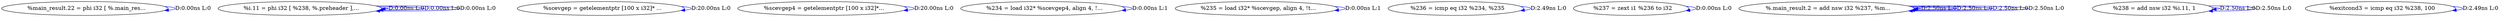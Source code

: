 digraph {
Node0x3f01d70[label="  %main_result.22 = phi i32 [ %.main_res..."];
Node0x3f01d70 -> Node0x3f01d70[label="D:0.00ns L:0",color=blue];
Node0x3f01e50[label="  %i.11 = phi i32 [ %238, %.preheader ],..."];
Node0x3f01e50 -> Node0x3f01e50[label="D:0.00ns L:0",color=blue];
Node0x3f01e50 -> Node0x3f01e50[label="D:0.00ns L:0",color=blue];
Node0x3f01e50 -> Node0x3f01e50[label="D:0.00ns L:0",color=blue];
Node0x3f01f30[label="  %scevgep = getelementptr [100 x i32]* ..."];
Node0x3f01f30 -> Node0x3f01f30[label="D:20.00ns L:0",color=blue];
Node0x3f02050[label="  %scevgep4 = getelementptr [100 x i32]*..."];
Node0x3f02050 -> Node0x3f02050[label="D:20.00ns L:0",color=blue];
Node0x3f02130[label="  %234 = load i32* %scevgep4, align 4, !..."];
Node0x3f02130 -> Node0x3f02130[label="D:0.00ns L:1",color=blue];
Node0x3f02210[label="  %235 = load i32* %scevgep, align 4, !t..."];
Node0x3f02210 -> Node0x3f02210[label="D:0.00ns L:1",color=blue];
Node0x3f022f0[label="  %236 = icmp eq i32 %234, %235"];
Node0x3f022f0 -> Node0x3f022f0[label="D:2.49ns L:0",color=blue];
Node0x3f02410[label="  %237 = zext i1 %236 to i32"];
Node0x3f02410 -> Node0x3f02410[label="D:0.00ns L:0",color=blue];
Node0x3f024f0[label="  %.main_result.2 = add nsw i32 %237, %m..."];
Node0x3f024f0 -> Node0x3f024f0[label="D:2.50ns L:0",color=blue];
Node0x3f024f0 -> Node0x3f024f0[label="D:2.50ns L:0",color=blue];
Node0x3f024f0 -> Node0x3f024f0[label="D:2.50ns L:0",color=blue];
Node0x3f024f0 -> Node0x3f024f0[label="D:2.50ns L:0",color=blue];
Node0x3f025d0[label="  %238 = add nsw i32 %i.11, 1"];
Node0x3f025d0 -> Node0x3f025d0[label="D:2.50ns L:0",color=blue];
Node0x3f025d0 -> Node0x3f025d0[label="D:2.50ns L:0",color=blue];
Node0x3f026b0[label="  %exitcond3 = icmp eq i32 %238, 100"];
Node0x3f026b0 -> Node0x3f026b0[label="D:2.49ns L:0",color=blue];
}

